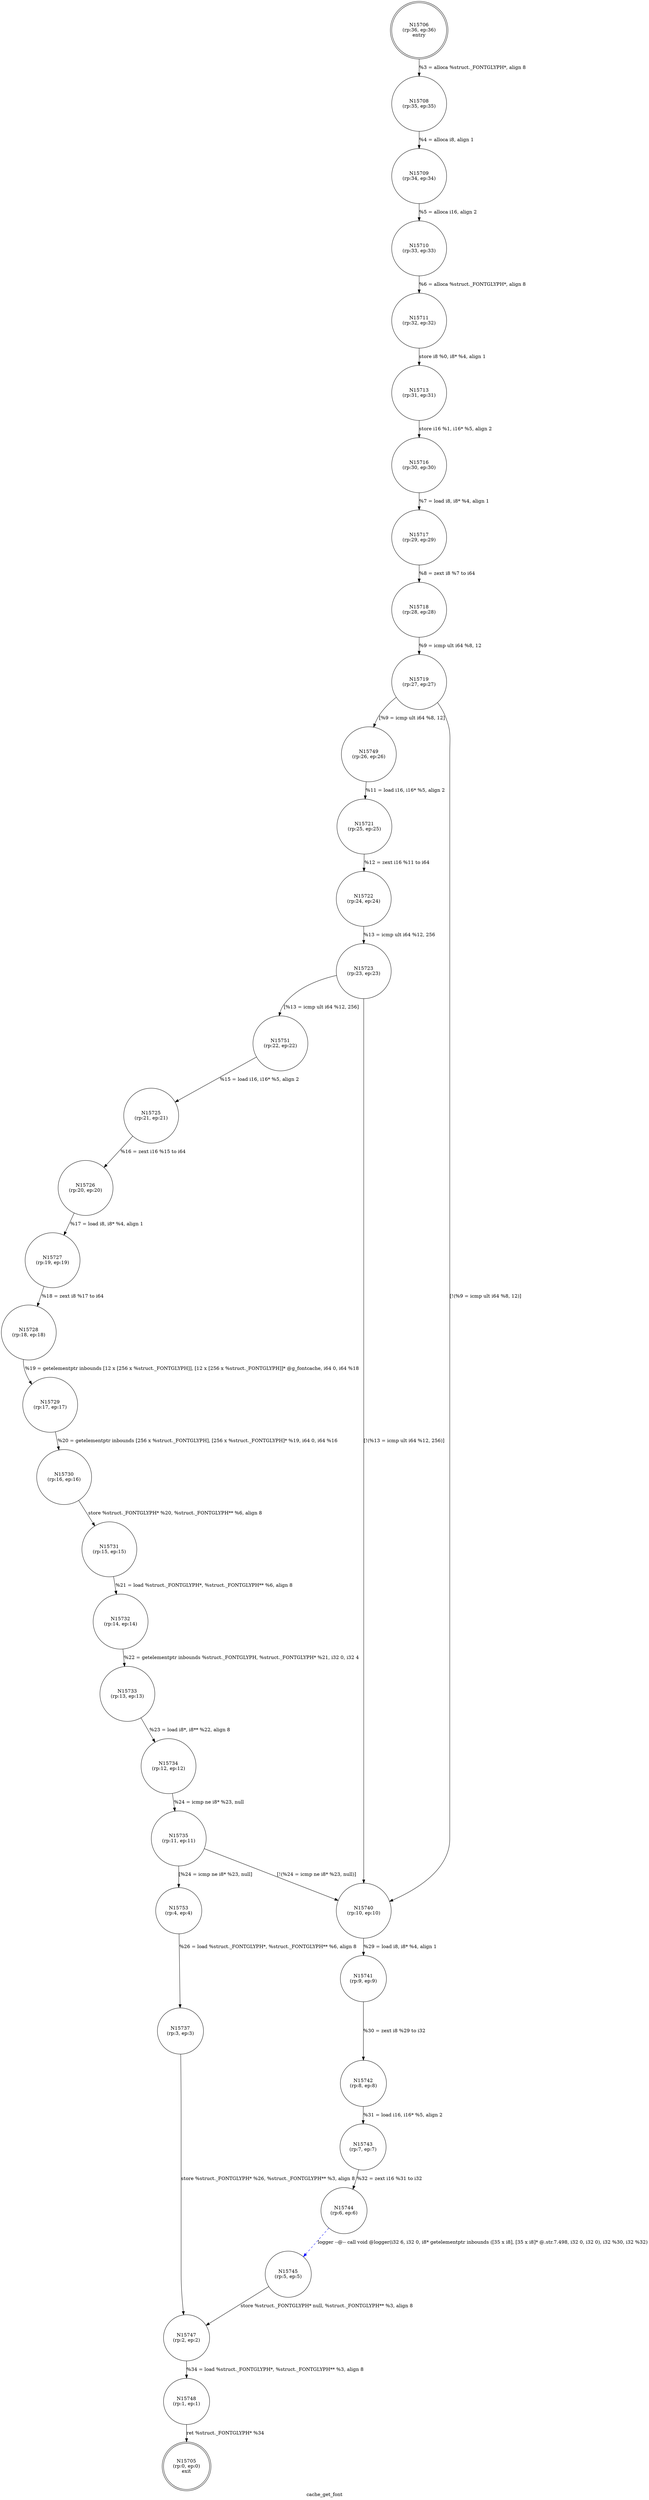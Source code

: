 digraph cache_get_font {
label="cache_get_font"
15705 [label="N15705\n(rp:0, ep:0)\nexit", shape="doublecircle"]
15706 [label="N15706\n(rp:36, ep:36)\nentry", shape="doublecircle"]
15706 -> 15708 [label="%3 = alloca %struct._FONTGLYPH*, align 8"]
15708 [label="N15708\n(rp:35, ep:35)", shape="circle"]
15708 -> 15709 [label="%4 = alloca i8, align 1"]
15709 [label="N15709\n(rp:34, ep:34)", shape="circle"]
15709 -> 15710 [label="%5 = alloca i16, align 2"]
15710 [label="N15710\n(rp:33, ep:33)", shape="circle"]
15710 -> 15711 [label="%6 = alloca %struct._FONTGLYPH*, align 8"]
15711 [label="N15711\n(rp:32, ep:32)", shape="circle"]
15711 -> 15713 [label="store i8 %0, i8* %4, align 1"]
15713 [label="N15713\n(rp:31, ep:31)", shape="circle"]
15713 -> 15716 [label="store i16 %1, i16* %5, align 2"]
15716 [label="N15716\n(rp:30, ep:30)", shape="circle"]
15716 -> 15717 [label="%7 = load i8, i8* %4, align 1"]
15717 [label="N15717\n(rp:29, ep:29)", shape="circle"]
15717 -> 15718 [label="%8 = zext i8 %7 to i64"]
15718 [label="N15718\n(rp:28, ep:28)", shape="circle"]
15718 -> 15719 [label="%9 = icmp ult i64 %8, 12"]
15719 [label="N15719\n(rp:27, ep:27)", shape="circle"]
15719 -> 15749 [label="[%9 = icmp ult i64 %8, 12]"]
15719 -> 15740 [label="[!(%9 = icmp ult i64 %8, 12)]"]
15721 [label="N15721\n(rp:25, ep:25)", shape="circle"]
15721 -> 15722 [label="%12 = zext i16 %11 to i64"]
15722 [label="N15722\n(rp:24, ep:24)", shape="circle"]
15722 -> 15723 [label="%13 = icmp ult i64 %12, 256"]
15723 [label="N15723\n(rp:23, ep:23)", shape="circle"]
15723 -> 15751 [label="[%13 = icmp ult i64 %12, 256]"]
15723 -> 15740 [label="[!(%13 = icmp ult i64 %12, 256)]"]
15725 [label="N15725\n(rp:21, ep:21)", shape="circle"]
15725 -> 15726 [label="%16 = zext i16 %15 to i64"]
15726 [label="N15726\n(rp:20, ep:20)", shape="circle"]
15726 -> 15727 [label="%17 = load i8, i8* %4, align 1"]
15727 [label="N15727\n(rp:19, ep:19)", shape="circle"]
15727 -> 15728 [label="%18 = zext i8 %17 to i64"]
15728 [label="N15728\n(rp:18, ep:18)", shape="circle"]
15728 -> 15729 [label="%19 = getelementptr inbounds [12 x [256 x %struct._FONTGLYPH]], [12 x [256 x %struct._FONTGLYPH]]* @g_fontcache, i64 0, i64 %18"]
15729 [label="N15729\n(rp:17, ep:17)", shape="circle"]
15729 -> 15730 [label="%20 = getelementptr inbounds [256 x %struct._FONTGLYPH], [256 x %struct._FONTGLYPH]* %19, i64 0, i64 %16"]
15730 [label="N15730\n(rp:16, ep:16)", shape="circle"]
15730 -> 15731 [label="store %struct._FONTGLYPH* %20, %struct._FONTGLYPH** %6, align 8"]
15731 [label="N15731\n(rp:15, ep:15)", shape="circle"]
15731 -> 15732 [label="%21 = load %struct._FONTGLYPH*, %struct._FONTGLYPH** %6, align 8"]
15732 [label="N15732\n(rp:14, ep:14)", shape="circle"]
15732 -> 15733 [label="%22 = getelementptr inbounds %struct._FONTGLYPH, %struct._FONTGLYPH* %21, i32 0, i32 4"]
15733 [label="N15733\n(rp:13, ep:13)", shape="circle"]
15733 -> 15734 [label="%23 = load i8*, i8** %22, align 8"]
15734 [label="N15734\n(rp:12, ep:12)", shape="circle"]
15734 -> 15735 [label="%24 = icmp ne i8* %23, null"]
15735 [label="N15735\n(rp:11, ep:11)", shape="circle"]
15735 -> 15753 [label="[%24 = icmp ne i8* %23, null]"]
15735 -> 15740 [label="[!(%24 = icmp ne i8* %23, null)]"]
15737 [label="N15737\n(rp:3, ep:3)", shape="circle"]
15737 -> 15747 [label="store %struct._FONTGLYPH* %26, %struct._FONTGLYPH** %3, align 8"]
15740 [label="N15740\n(rp:10, ep:10)", shape="circle"]
15740 -> 15741 [label="%29 = load i8, i8* %4, align 1"]
15741 [label="N15741\n(rp:9, ep:9)", shape="circle"]
15741 -> 15742 [label="%30 = zext i8 %29 to i32"]
15742 [label="N15742\n(rp:8, ep:8)", shape="circle"]
15742 -> 15743 [label="%31 = load i16, i16* %5, align 2"]
15743 [label="N15743\n(rp:7, ep:7)", shape="circle"]
15743 -> 15744 [label="%32 = zext i16 %31 to i32"]
15744 [label="N15744\n(rp:6, ep:6)", shape="circle"]
15744 -> 15745 [label="logger --@-- call void @logger(i32 6, i32 0, i8* getelementptr inbounds ([35 x i8], [35 x i8]* @.str.7.498, i32 0, i32 0), i32 %30, i32 %32)", style="dashed", color="blue"]
15745 [label="N15745\n(rp:5, ep:5)", shape="circle"]
15745 -> 15747 [label="store %struct._FONTGLYPH* null, %struct._FONTGLYPH** %3, align 8"]
15747 [label="N15747\n(rp:2, ep:2)", shape="circle"]
15747 -> 15748 [label="%34 = load %struct._FONTGLYPH*, %struct._FONTGLYPH** %3, align 8"]
15748 [label="N15748\n(rp:1, ep:1)", shape="circle"]
15748 -> 15705 [label="ret %struct._FONTGLYPH* %34"]
15749 [label="N15749\n(rp:26, ep:26)", shape="circle"]
15749 -> 15721 [label="%11 = load i16, i16* %5, align 2"]
15751 [label="N15751\n(rp:22, ep:22)", shape="circle"]
15751 -> 15725 [label="%15 = load i16, i16* %5, align 2"]
15753 [label="N15753\n(rp:4, ep:4)", shape="circle"]
15753 -> 15737 [label="%26 = load %struct._FONTGLYPH*, %struct._FONTGLYPH** %6, align 8"]
}
